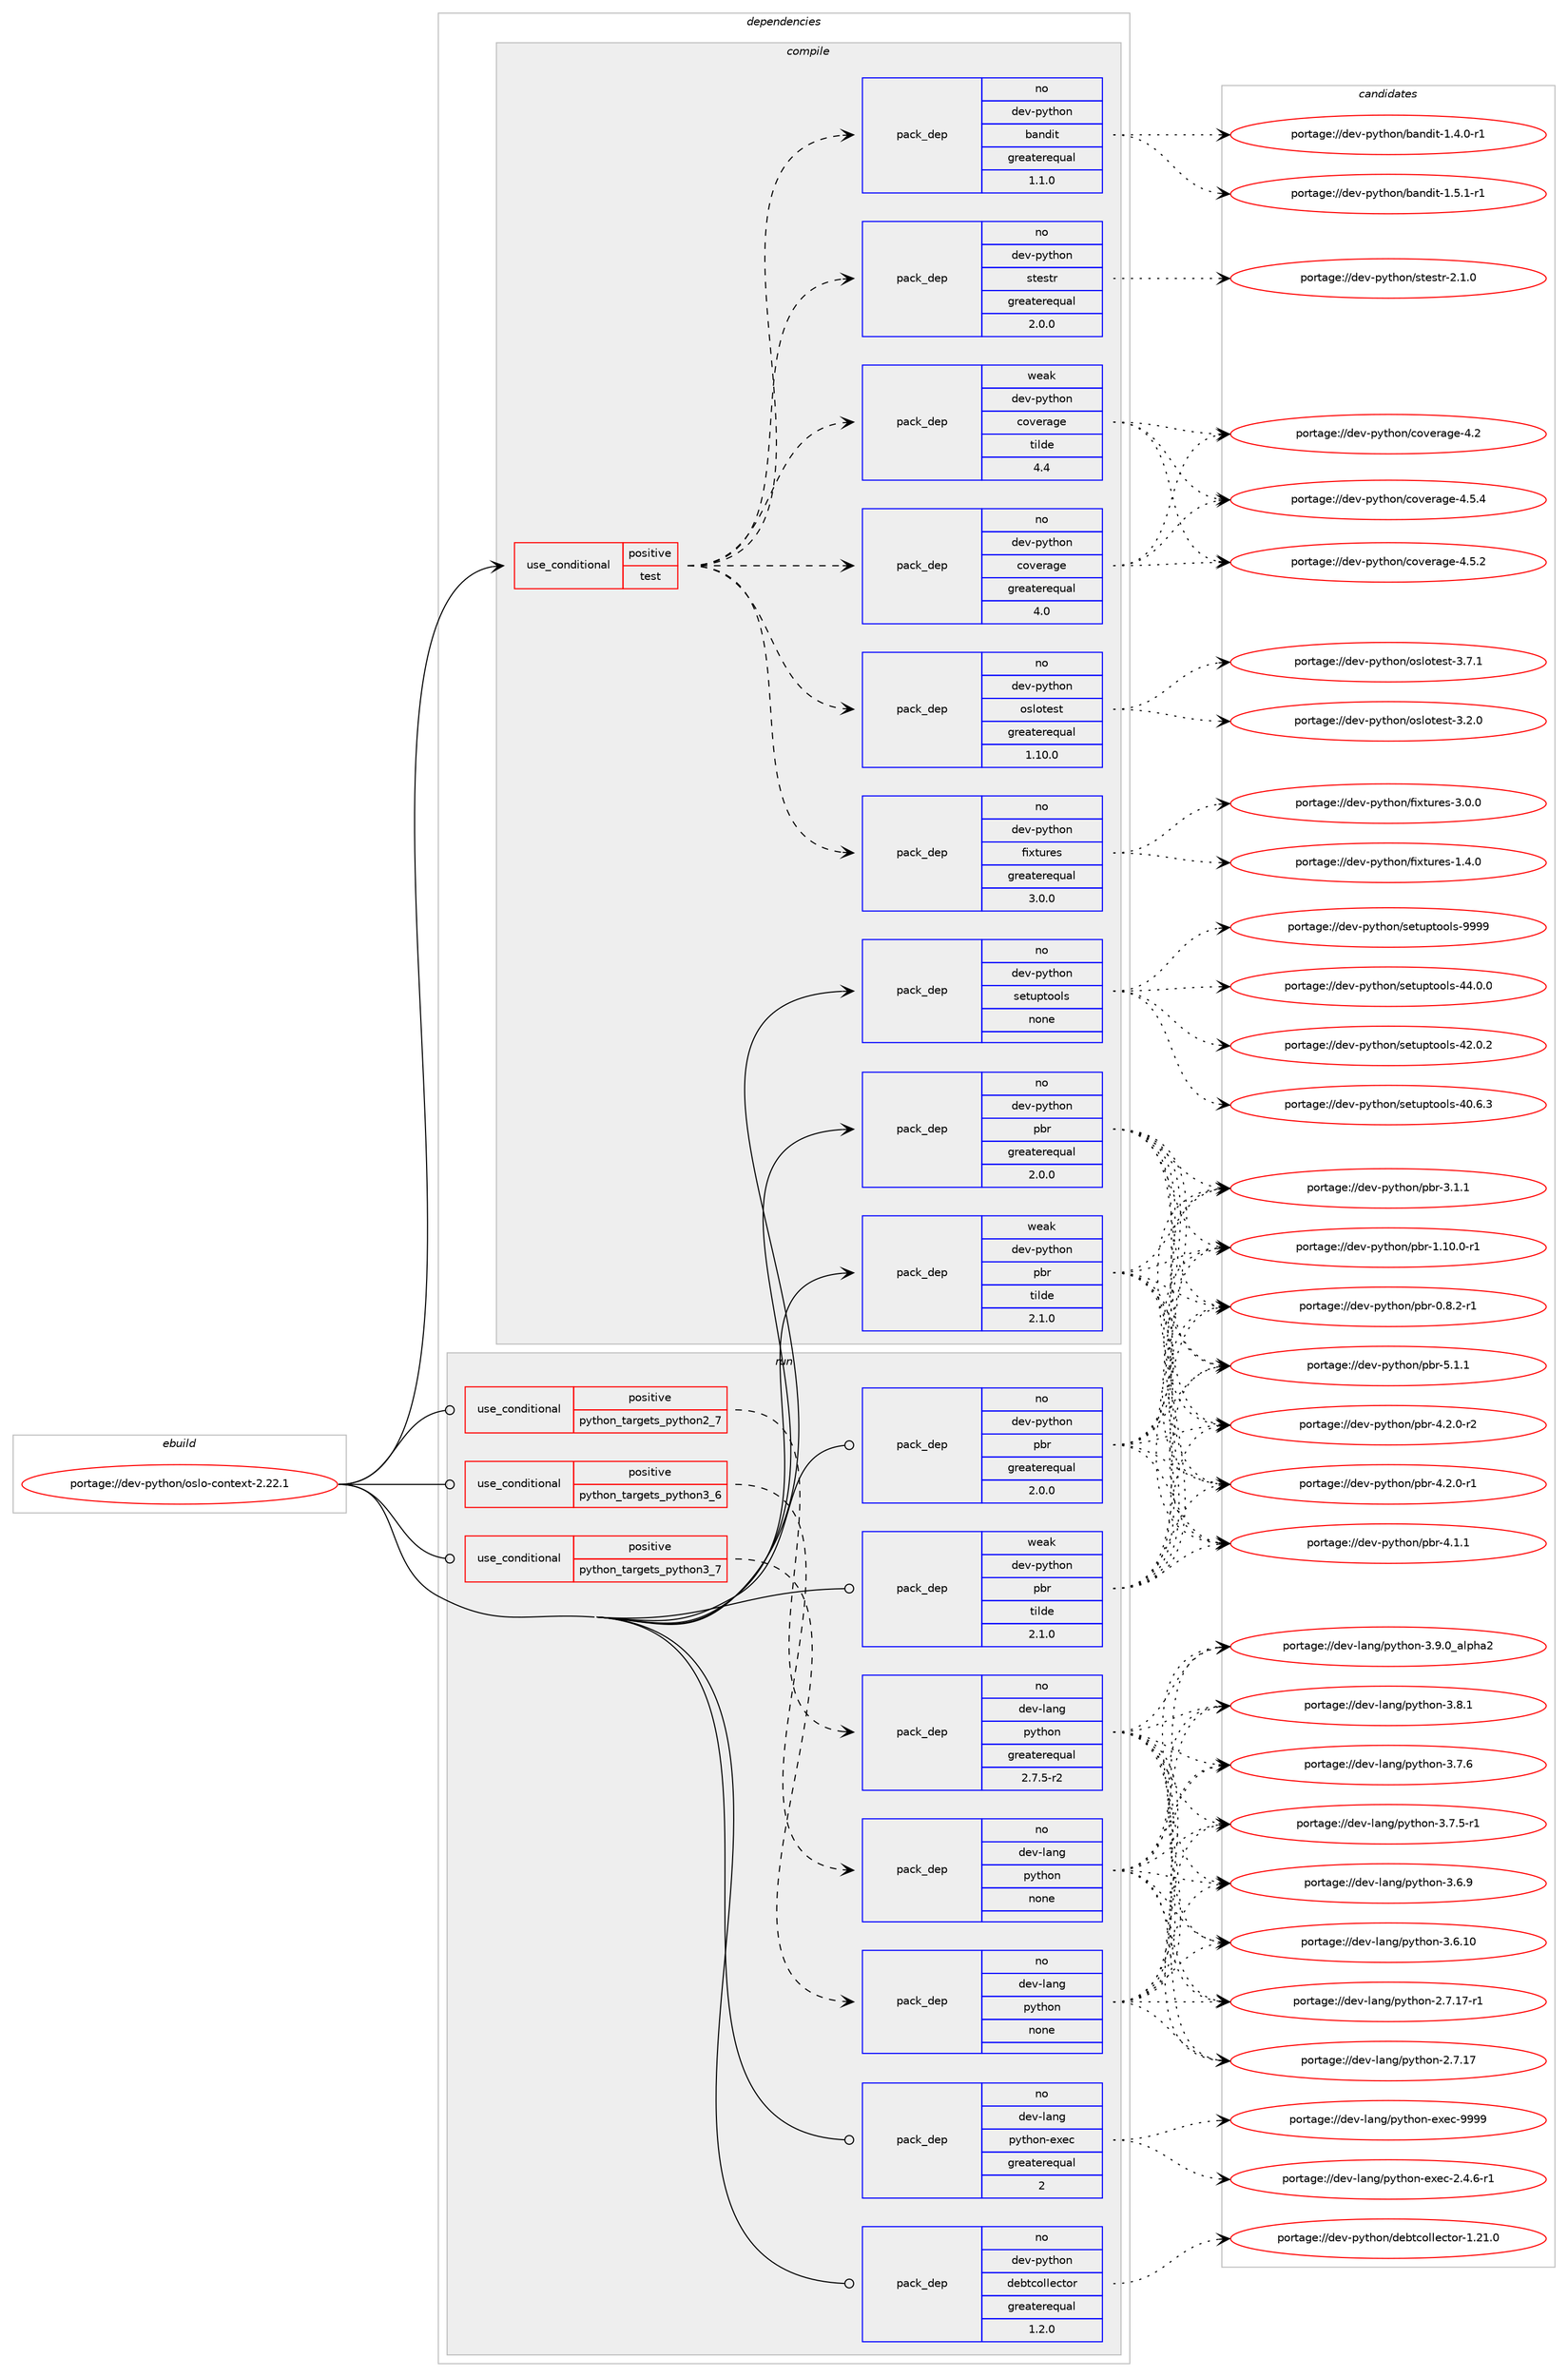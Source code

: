 digraph prolog {

# *************
# Graph options
# *************

newrank=true;
concentrate=true;
compound=true;
graph [rankdir=LR,fontname=Helvetica,fontsize=10,ranksep=1.5];#, ranksep=2.5, nodesep=0.2];
edge  [arrowhead=vee];
node  [fontname=Helvetica,fontsize=10];

# **********
# The ebuild
# **********

subgraph cluster_leftcol {
color=gray;
label=<<i>ebuild</i>>;
id [label="portage://dev-python/oslo-context-2.22.1", color=red, width=4, href="../dev-python/oslo-context-2.22.1.svg"];
}

# ****************
# The dependencies
# ****************

subgraph cluster_midcol {
color=gray;
label=<<i>dependencies</i>>;
subgraph cluster_compile {
fillcolor="#eeeeee";
style=filled;
label=<<i>compile</i>>;
subgraph cond111718 {
dependency445990 [label=<<TABLE BORDER="0" CELLBORDER="1" CELLSPACING="0" CELLPADDING="4"><TR><TD ROWSPAN="3" CELLPADDING="10">use_conditional</TD></TR><TR><TD>positive</TD></TR><TR><TD>test</TD></TR></TABLE>>, shape=none, color=red];
subgraph pack329297 {
dependency445991 [label=<<TABLE BORDER="0" CELLBORDER="1" CELLSPACING="0" CELLPADDING="4" WIDTH="220"><TR><TD ROWSPAN="6" CELLPADDING="30">pack_dep</TD></TR><TR><TD WIDTH="110">no</TD></TR><TR><TD>dev-python</TD></TR><TR><TD>fixtures</TD></TR><TR><TD>greaterequal</TD></TR><TR><TD>3.0.0</TD></TR></TABLE>>, shape=none, color=blue];
}
dependency445990:e -> dependency445991:w [weight=20,style="dashed",arrowhead="vee"];
subgraph pack329298 {
dependency445992 [label=<<TABLE BORDER="0" CELLBORDER="1" CELLSPACING="0" CELLPADDING="4" WIDTH="220"><TR><TD ROWSPAN="6" CELLPADDING="30">pack_dep</TD></TR><TR><TD WIDTH="110">no</TD></TR><TR><TD>dev-python</TD></TR><TR><TD>oslotest</TD></TR><TR><TD>greaterequal</TD></TR><TR><TD>1.10.0</TD></TR></TABLE>>, shape=none, color=blue];
}
dependency445990:e -> dependency445992:w [weight=20,style="dashed",arrowhead="vee"];
subgraph pack329299 {
dependency445993 [label=<<TABLE BORDER="0" CELLBORDER="1" CELLSPACING="0" CELLPADDING="4" WIDTH="220"><TR><TD ROWSPAN="6" CELLPADDING="30">pack_dep</TD></TR><TR><TD WIDTH="110">no</TD></TR><TR><TD>dev-python</TD></TR><TR><TD>coverage</TD></TR><TR><TD>greaterequal</TD></TR><TR><TD>4.0</TD></TR></TABLE>>, shape=none, color=blue];
}
dependency445990:e -> dependency445993:w [weight=20,style="dashed",arrowhead="vee"];
subgraph pack329300 {
dependency445994 [label=<<TABLE BORDER="0" CELLBORDER="1" CELLSPACING="0" CELLPADDING="4" WIDTH="220"><TR><TD ROWSPAN="6" CELLPADDING="30">pack_dep</TD></TR><TR><TD WIDTH="110">weak</TD></TR><TR><TD>dev-python</TD></TR><TR><TD>coverage</TD></TR><TR><TD>tilde</TD></TR><TR><TD>4.4</TD></TR></TABLE>>, shape=none, color=blue];
}
dependency445990:e -> dependency445994:w [weight=20,style="dashed",arrowhead="vee"];
subgraph pack329301 {
dependency445995 [label=<<TABLE BORDER="0" CELLBORDER="1" CELLSPACING="0" CELLPADDING="4" WIDTH="220"><TR><TD ROWSPAN="6" CELLPADDING="30">pack_dep</TD></TR><TR><TD WIDTH="110">no</TD></TR><TR><TD>dev-python</TD></TR><TR><TD>stestr</TD></TR><TR><TD>greaterequal</TD></TR><TR><TD>2.0.0</TD></TR></TABLE>>, shape=none, color=blue];
}
dependency445990:e -> dependency445995:w [weight=20,style="dashed",arrowhead="vee"];
subgraph pack329302 {
dependency445996 [label=<<TABLE BORDER="0" CELLBORDER="1" CELLSPACING="0" CELLPADDING="4" WIDTH="220"><TR><TD ROWSPAN="6" CELLPADDING="30">pack_dep</TD></TR><TR><TD WIDTH="110">no</TD></TR><TR><TD>dev-python</TD></TR><TR><TD>bandit</TD></TR><TR><TD>greaterequal</TD></TR><TR><TD>1.1.0</TD></TR></TABLE>>, shape=none, color=blue];
}
dependency445990:e -> dependency445996:w [weight=20,style="dashed",arrowhead="vee"];
}
id:e -> dependency445990:w [weight=20,style="solid",arrowhead="vee"];
subgraph pack329303 {
dependency445997 [label=<<TABLE BORDER="0" CELLBORDER="1" CELLSPACING="0" CELLPADDING="4" WIDTH="220"><TR><TD ROWSPAN="6" CELLPADDING="30">pack_dep</TD></TR><TR><TD WIDTH="110">no</TD></TR><TR><TD>dev-python</TD></TR><TR><TD>pbr</TD></TR><TR><TD>greaterequal</TD></TR><TR><TD>2.0.0</TD></TR></TABLE>>, shape=none, color=blue];
}
id:e -> dependency445997:w [weight=20,style="solid",arrowhead="vee"];
subgraph pack329304 {
dependency445998 [label=<<TABLE BORDER="0" CELLBORDER="1" CELLSPACING="0" CELLPADDING="4" WIDTH="220"><TR><TD ROWSPAN="6" CELLPADDING="30">pack_dep</TD></TR><TR><TD WIDTH="110">no</TD></TR><TR><TD>dev-python</TD></TR><TR><TD>setuptools</TD></TR><TR><TD>none</TD></TR><TR><TD></TD></TR></TABLE>>, shape=none, color=blue];
}
id:e -> dependency445998:w [weight=20,style="solid",arrowhead="vee"];
subgraph pack329305 {
dependency445999 [label=<<TABLE BORDER="0" CELLBORDER="1" CELLSPACING="0" CELLPADDING="4" WIDTH="220"><TR><TD ROWSPAN="6" CELLPADDING="30">pack_dep</TD></TR><TR><TD WIDTH="110">weak</TD></TR><TR><TD>dev-python</TD></TR><TR><TD>pbr</TD></TR><TR><TD>tilde</TD></TR><TR><TD>2.1.0</TD></TR></TABLE>>, shape=none, color=blue];
}
id:e -> dependency445999:w [weight=20,style="solid",arrowhead="vee"];
}
subgraph cluster_compileandrun {
fillcolor="#eeeeee";
style=filled;
label=<<i>compile and run</i>>;
}
subgraph cluster_run {
fillcolor="#eeeeee";
style=filled;
label=<<i>run</i>>;
subgraph cond111719 {
dependency446000 [label=<<TABLE BORDER="0" CELLBORDER="1" CELLSPACING="0" CELLPADDING="4"><TR><TD ROWSPAN="3" CELLPADDING="10">use_conditional</TD></TR><TR><TD>positive</TD></TR><TR><TD>python_targets_python2_7</TD></TR></TABLE>>, shape=none, color=red];
subgraph pack329306 {
dependency446001 [label=<<TABLE BORDER="0" CELLBORDER="1" CELLSPACING="0" CELLPADDING="4" WIDTH="220"><TR><TD ROWSPAN="6" CELLPADDING="30">pack_dep</TD></TR><TR><TD WIDTH="110">no</TD></TR><TR><TD>dev-lang</TD></TR><TR><TD>python</TD></TR><TR><TD>greaterequal</TD></TR><TR><TD>2.7.5-r2</TD></TR></TABLE>>, shape=none, color=blue];
}
dependency446000:e -> dependency446001:w [weight=20,style="dashed",arrowhead="vee"];
}
id:e -> dependency446000:w [weight=20,style="solid",arrowhead="odot"];
subgraph cond111720 {
dependency446002 [label=<<TABLE BORDER="0" CELLBORDER="1" CELLSPACING="0" CELLPADDING="4"><TR><TD ROWSPAN="3" CELLPADDING="10">use_conditional</TD></TR><TR><TD>positive</TD></TR><TR><TD>python_targets_python3_6</TD></TR></TABLE>>, shape=none, color=red];
subgraph pack329307 {
dependency446003 [label=<<TABLE BORDER="0" CELLBORDER="1" CELLSPACING="0" CELLPADDING="4" WIDTH="220"><TR><TD ROWSPAN="6" CELLPADDING="30">pack_dep</TD></TR><TR><TD WIDTH="110">no</TD></TR><TR><TD>dev-lang</TD></TR><TR><TD>python</TD></TR><TR><TD>none</TD></TR><TR><TD></TD></TR></TABLE>>, shape=none, color=blue];
}
dependency446002:e -> dependency446003:w [weight=20,style="dashed",arrowhead="vee"];
}
id:e -> dependency446002:w [weight=20,style="solid",arrowhead="odot"];
subgraph cond111721 {
dependency446004 [label=<<TABLE BORDER="0" CELLBORDER="1" CELLSPACING="0" CELLPADDING="4"><TR><TD ROWSPAN="3" CELLPADDING="10">use_conditional</TD></TR><TR><TD>positive</TD></TR><TR><TD>python_targets_python3_7</TD></TR></TABLE>>, shape=none, color=red];
subgraph pack329308 {
dependency446005 [label=<<TABLE BORDER="0" CELLBORDER="1" CELLSPACING="0" CELLPADDING="4" WIDTH="220"><TR><TD ROWSPAN="6" CELLPADDING="30">pack_dep</TD></TR><TR><TD WIDTH="110">no</TD></TR><TR><TD>dev-lang</TD></TR><TR><TD>python</TD></TR><TR><TD>none</TD></TR><TR><TD></TD></TR></TABLE>>, shape=none, color=blue];
}
dependency446004:e -> dependency446005:w [weight=20,style="dashed",arrowhead="vee"];
}
id:e -> dependency446004:w [weight=20,style="solid",arrowhead="odot"];
subgraph pack329309 {
dependency446006 [label=<<TABLE BORDER="0" CELLBORDER="1" CELLSPACING="0" CELLPADDING="4" WIDTH="220"><TR><TD ROWSPAN="6" CELLPADDING="30">pack_dep</TD></TR><TR><TD WIDTH="110">no</TD></TR><TR><TD>dev-lang</TD></TR><TR><TD>python-exec</TD></TR><TR><TD>greaterequal</TD></TR><TR><TD>2</TD></TR></TABLE>>, shape=none, color=blue];
}
id:e -> dependency446006:w [weight=20,style="solid",arrowhead="odot"];
subgraph pack329310 {
dependency446007 [label=<<TABLE BORDER="0" CELLBORDER="1" CELLSPACING="0" CELLPADDING="4" WIDTH="220"><TR><TD ROWSPAN="6" CELLPADDING="30">pack_dep</TD></TR><TR><TD WIDTH="110">no</TD></TR><TR><TD>dev-python</TD></TR><TR><TD>debtcollector</TD></TR><TR><TD>greaterequal</TD></TR><TR><TD>1.2.0</TD></TR></TABLE>>, shape=none, color=blue];
}
id:e -> dependency446007:w [weight=20,style="solid",arrowhead="odot"];
subgraph pack329311 {
dependency446008 [label=<<TABLE BORDER="0" CELLBORDER="1" CELLSPACING="0" CELLPADDING="4" WIDTH="220"><TR><TD ROWSPAN="6" CELLPADDING="30">pack_dep</TD></TR><TR><TD WIDTH="110">no</TD></TR><TR><TD>dev-python</TD></TR><TR><TD>pbr</TD></TR><TR><TD>greaterequal</TD></TR><TR><TD>2.0.0</TD></TR></TABLE>>, shape=none, color=blue];
}
id:e -> dependency446008:w [weight=20,style="solid",arrowhead="odot"];
subgraph pack329312 {
dependency446009 [label=<<TABLE BORDER="0" CELLBORDER="1" CELLSPACING="0" CELLPADDING="4" WIDTH="220"><TR><TD ROWSPAN="6" CELLPADDING="30">pack_dep</TD></TR><TR><TD WIDTH="110">weak</TD></TR><TR><TD>dev-python</TD></TR><TR><TD>pbr</TD></TR><TR><TD>tilde</TD></TR><TR><TD>2.1.0</TD></TR></TABLE>>, shape=none, color=blue];
}
id:e -> dependency446009:w [weight=20,style="solid",arrowhead="odot"];
}
}

# **************
# The candidates
# **************

subgraph cluster_choices {
rank=same;
color=gray;
label=<<i>candidates</i>>;

subgraph choice329297 {
color=black;
nodesep=1;
choice1001011184511212111610411111047102105120116117114101115455146484648 [label="portage://dev-python/fixtures-3.0.0", color=red, width=4,href="../dev-python/fixtures-3.0.0.svg"];
choice1001011184511212111610411111047102105120116117114101115454946524648 [label="portage://dev-python/fixtures-1.4.0", color=red, width=4,href="../dev-python/fixtures-1.4.0.svg"];
dependency445991:e -> choice1001011184511212111610411111047102105120116117114101115455146484648:w [style=dotted,weight="100"];
dependency445991:e -> choice1001011184511212111610411111047102105120116117114101115454946524648:w [style=dotted,weight="100"];
}
subgraph choice329298 {
color=black;
nodesep=1;
choice1001011184511212111610411111047111115108111116101115116455146554649 [label="portage://dev-python/oslotest-3.7.1", color=red, width=4,href="../dev-python/oslotest-3.7.1.svg"];
choice1001011184511212111610411111047111115108111116101115116455146504648 [label="portage://dev-python/oslotest-3.2.0", color=red, width=4,href="../dev-python/oslotest-3.2.0.svg"];
dependency445992:e -> choice1001011184511212111610411111047111115108111116101115116455146554649:w [style=dotted,weight="100"];
dependency445992:e -> choice1001011184511212111610411111047111115108111116101115116455146504648:w [style=dotted,weight="100"];
}
subgraph choice329299 {
color=black;
nodesep=1;
choice10010111845112121116104111110479911111810111497103101455246534652 [label="portage://dev-python/coverage-4.5.4", color=red, width=4,href="../dev-python/coverage-4.5.4.svg"];
choice10010111845112121116104111110479911111810111497103101455246534650 [label="portage://dev-python/coverage-4.5.2", color=red, width=4,href="../dev-python/coverage-4.5.2.svg"];
choice1001011184511212111610411111047991111181011149710310145524650 [label="portage://dev-python/coverage-4.2", color=red, width=4,href="../dev-python/coverage-4.2.svg"];
dependency445993:e -> choice10010111845112121116104111110479911111810111497103101455246534652:w [style=dotted,weight="100"];
dependency445993:e -> choice10010111845112121116104111110479911111810111497103101455246534650:w [style=dotted,weight="100"];
dependency445993:e -> choice1001011184511212111610411111047991111181011149710310145524650:w [style=dotted,weight="100"];
}
subgraph choice329300 {
color=black;
nodesep=1;
choice10010111845112121116104111110479911111810111497103101455246534652 [label="portage://dev-python/coverage-4.5.4", color=red, width=4,href="../dev-python/coverage-4.5.4.svg"];
choice10010111845112121116104111110479911111810111497103101455246534650 [label="portage://dev-python/coverage-4.5.2", color=red, width=4,href="../dev-python/coverage-4.5.2.svg"];
choice1001011184511212111610411111047991111181011149710310145524650 [label="portage://dev-python/coverage-4.2", color=red, width=4,href="../dev-python/coverage-4.2.svg"];
dependency445994:e -> choice10010111845112121116104111110479911111810111497103101455246534652:w [style=dotted,weight="100"];
dependency445994:e -> choice10010111845112121116104111110479911111810111497103101455246534650:w [style=dotted,weight="100"];
dependency445994:e -> choice1001011184511212111610411111047991111181011149710310145524650:w [style=dotted,weight="100"];
}
subgraph choice329301 {
color=black;
nodesep=1;
choice1001011184511212111610411111047115116101115116114455046494648 [label="portage://dev-python/stestr-2.1.0", color=red, width=4,href="../dev-python/stestr-2.1.0.svg"];
dependency445995:e -> choice1001011184511212111610411111047115116101115116114455046494648:w [style=dotted,weight="100"];
}
subgraph choice329302 {
color=black;
nodesep=1;
choice100101118451121211161041111104798971101001051164549465346494511449 [label="portage://dev-python/bandit-1.5.1-r1", color=red, width=4,href="../dev-python/bandit-1.5.1-r1.svg"];
choice100101118451121211161041111104798971101001051164549465246484511449 [label="portage://dev-python/bandit-1.4.0-r1", color=red, width=4,href="../dev-python/bandit-1.4.0-r1.svg"];
dependency445996:e -> choice100101118451121211161041111104798971101001051164549465346494511449:w [style=dotted,weight="100"];
dependency445996:e -> choice100101118451121211161041111104798971101001051164549465246484511449:w [style=dotted,weight="100"];
}
subgraph choice329303 {
color=black;
nodesep=1;
choice100101118451121211161041111104711298114455346494649 [label="portage://dev-python/pbr-5.1.1", color=red, width=4,href="../dev-python/pbr-5.1.1.svg"];
choice1001011184511212111610411111047112981144552465046484511450 [label="portage://dev-python/pbr-4.2.0-r2", color=red, width=4,href="../dev-python/pbr-4.2.0-r2.svg"];
choice1001011184511212111610411111047112981144552465046484511449 [label="portage://dev-python/pbr-4.2.0-r1", color=red, width=4,href="../dev-python/pbr-4.2.0-r1.svg"];
choice100101118451121211161041111104711298114455246494649 [label="portage://dev-python/pbr-4.1.1", color=red, width=4,href="../dev-python/pbr-4.1.1.svg"];
choice100101118451121211161041111104711298114455146494649 [label="portage://dev-python/pbr-3.1.1", color=red, width=4,href="../dev-python/pbr-3.1.1.svg"];
choice100101118451121211161041111104711298114454946494846484511449 [label="portage://dev-python/pbr-1.10.0-r1", color=red, width=4,href="../dev-python/pbr-1.10.0-r1.svg"];
choice1001011184511212111610411111047112981144548465646504511449 [label="portage://dev-python/pbr-0.8.2-r1", color=red, width=4,href="../dev-python/pbr-0.8.2-r1.svg"];
dependency445997:e -> choice100101118451121211161041111104711298114455346494649:w [style=dotted,weight="100"];
dependency445997:e -> choice1001011184511212111610411111047112981144552465046484511450:w [style=dotted,weight="100"];
dependency445997:e -> choice1001011184511212111610411111047112981144552465046484511449:w [style=dotted,weight="100"];
dependency445997:e -> choice100101118451121211161041111104711298114455246494649:w [style=dotted,weight="100"];
dependency445997:e -> choice100101118451121211161041111104711298114455146494649:w [style=dotted,weight="100"];
dependency445997:e -> choice100101118451121211161041111104711298114454946494846484511449:w [style=dotted,weight="100"];
dependency445997:e -> choice1001011184511212111610411111047112981144548465646504511449:w [style=dotted,weight="100"];
}
subgraph choice329304 {
color=black;
nodesep=1;
choice10010111845112121116104111110471151011161171121161111111081154557575757 [label="portage://dev-python/setuptools-9999", color=red, width=4,href="../dev-python/setuptools-9999.svg"];
choice100101118451121211161041111104711510111611711211611111110811545525246484648 [label="portage://dev-python/setuptools-44.0.0", color=red, width=4,href="../dev-python/setuptools-44.0.0.svg"];
choice100101118451121211161041111104711510111611711211611111110811545525046484650 [label="portage://dev-python/setuptools-42.0.2", color=red, width=4,href="../dev-python/setuptools-42.0.2.svg"];
choice100101118451121211161041111104711510111611711211611111110811545524846544651 [label="portage://dev-python/setuptools-40.6.3", color=red, width=4,href="../dev-python/setuptools-40.6.3.svg"];
dependency445998:e -> choice10010111845112121116104111110471151011161171121161111111081154557575757:w [style=dotted,weight="100"];
dependency445998:e -> choice100101118451121211161041111104711510111611711211611111110811545525246484648:w [style=dotted,weight="100"];
dependency445998:e -> choice100101118451121211161041111104711510111611711211611111110811545525046484650:w [style=dotted,weight="100"];
dependency445998:e -> choice100101118451121211161041111104711510111611711211611111110811545524846544651:w [style=dotted,weight="100"];
}
subgraph choice329305 {
color=black;
nodesep=1;
choice100101118451121211161041111104711298114455346494649 [label="portage://dev-python/pbr-5.1.1", color=red, width=4,href="../dev-python/pbr-5.1.1.svg"];
choice1001011184511212111610411111047112981144552465046484511450 [label="portage://dev-python/pbr-4.2.0-r2", color=red, width=4,href="../dev-python/pbr-4.2.0-r2.svg"];
choice1001011184511212111610411111047112981144552465046484511449 [label="portage://dev-python/pbr-4.2.0-r1", color=red, width=4,href="../dev-python/pbr-4.2.0-r1.svg"];
choice100101118451121211161041111104711298114455246494649 [label="portage://dev-python/pbr-4.1.1", color=red, width=4,href="../dev-python/pbr-4.1.1.svg"];
choice100101118451121211161041111104711298114455146494649 [label="portage://dev-python/pbr-3.1.1", color=red, width=4,href="../dev-python/pbr-3.1.1.svg"];
choice100101118451121211161041111104711298114454946494846484511449 [label="portage://dev-python/pbr-1.10.0-r1", color=red, width=4,href="../dev-python/pbr-1.10.0-r1.svg"];
choice1001011184511212111610411111047112981144548465646504511449 [label="portage://dev-python/pbr-0.8.2-r1", color=red, width=4,href="../dev-python/pbr-0.8.2-r1.svg"];
dependency445999:e -> choice100101118451121211161041111104711298114455346494649:w [style=dotted,weight="100"];
dependency445999:e -> choice1001011184511212111610411111047112981144552465046484511450:w [style=dotted,weight="100"];
dependency445999:e -> choice1001011184511212111610411111047112981144552465046484511449:w [style=dotted,weight="100"];
dependency445999:e -> choice100101118451121211161041111104711298114455246494649:w [style=dotted,weight="100"];
dependency445999:e -> choice100101118451121211161041111104711298114455146494649:w [style=dotted,weight="100"];
dependency445999:e -> choice100101118451121211161041111104711298114454946494846484511449:w [style=dotted,weight="100"];
dependency445999:e -> choice1001011184511212111610411111047112981144548465646504511449:w [style=dotted,weight="100"];
}
subgraph choice329306 {
color=black;
nodesep=1;
choice10010111845108971101034711212111610411111045514657464895971081121049750 [label="portage://dev-lang/python-3.9.0_alpha2", color=red, width=4,href="../dev-lang/python-3.9.0_alpha2.svg"];
choice100101118451089711010347112121116104111110455146564649 [label="portage://dev-lang/python-3.8.1", color=red, width=4,href="../dev-lang/python-3.8.1.svg"];
choice100101118451089711010347112121116104111110455146554654 [label="portage://dev-lang/python-3.7.6", color=red, width=4,href="../dev-lang/python-3.7.6.svg"];
choice1001011184510897110103471121211161041111104551465546534511449 [label="portage://dev-lang/python-3.7.5-r1", color=red, width=4,href="../dev-lang/python-3.7.5-r1.svg"];
choice100101118451089711010347112121116104111110455146544657 [label="portage://dev-lang/python-3.6.9", color=red, width=4,href="../dev-lang/python-3.6.9.svg"];
choice10010111845108971101034711212111610411111045514654464948 [label="portage://dev-lang/python-3.6.10", color=red, width=4,href="../dev-lang/python-3.6.10.svg"];
choice100101118451089711010347112121116104111110455046554649554511449 [label="portage://dev-lang/python-2.7.17-r1", color=red, width=4,href="../dev-lang/python-2.7.17-r1.svg"];
choice10010111845108971101034711212111610411111045504655464955 [label="portage://dev-lang/python-2.7.17", color=red, width=4,href="../dev-lang/python-2.7.17.svg"];
dependency446001:e -> choice10010111845108971101034711212111610411111045514657464895971081121049750:w [style=dotted,weight="100"];
dependency446001:e -> choice100101118451089711010347112121116104111110455146564649:w [style=dotted,weight="100"];
dependency446001:e -> choice100101118451089711010347112121116104111110455146554654:w [style=dotted,weight="100"];
dependency446001:e -> choice1001011184510897110103471121211161041111104551465546534511449:w [style=dotted,weight="100"];
dependency446001:e -> choice100101118451089711010347112121116104111110455146544657:w [style=dotted,weight="100"];
dependency446001:e -> choice10010111845108971101034711212111610411111045514654464948:w [style=dotted,weight="100"];
dependency446001:e -> choice100101118451089711010347112121116104111110455046554649554511449:w [style=dotted,weight="100"];
dependency446001:e -> choice10010111845108971101034711212111610411111045504655464955:w [style=dotted,weight="100"];
}
subgraph choice329307 {
color=black;
nodesep=1;
choice10010111845108971101034711212111610411111045514657464895971081121049750 [label="portage://dev-lang/python-3.9.0_alpha2", color=red, width=4,href="../dev-lang/python-3.9.0_alpha2.svg"];
choice100101118451089711010347112121116104111110455146564649 [label="portage://dev-lang/python-3.8.1", color=red, width=4,href="../dev-lang/python-3.8.1.svg"];
choice100101118451089711010347112121116104111110455146554654 [label="portage://dev-lang/python-3.7.6", color=red, width=4,href="../dev-lang/python-3.7.6.svg"];
choice1001011184510897110103471121211161041111104551465546534511449 [label="portage://dev-lang/python-3.7.5-r1", color=red, width=4,href="../dev-lang/python-3.7.5-r1.svg"];
choice100101118451089711010347112121116104111110455146544657 [label="portage://dev-lang/python-3.6.9", color=red, width=4,href="../dev-lang/python-3.6.9.svg"];
choice10010111845108971101034711212111610411111045514654464948 [label="portage://dev-lang/python-3.6.10", color=red, width=4,href="../dev-lang/python-3.6.10.svg"];
choice100101118451089711010347112121116104111110455046554649554511449 [label="portage://dev-lang/python-2.7.17-r1", color=red, width=4,href="../dev-lang/python-2.7.17-r1.svg"];
choice10010111845108971101034711212111610411111045504655464955 [label="portage://dev-lang/python-2.7.17", color=red, width=4,href="../dev-lang/python-2.7.17.svg"];
dependency446003:e -> choice10010111845108971101034711212111610411111045514657464895971081121049750:w [style=dotted,weight="100"];
dependency446003:e -> choice100101118451089711010347112121116104111110455146564649:w [style=dotted,weight="100"];
dependency446003:e -> choice100101118451089711010347112121116104111110455146554654:w [style=dotted,weight="100"];
dependency446003:e -> choice1001011184510897110103471121211161041111104551465546534511449:w [style=dotted,weight="100"];
dependency446003:e -> choice100101118451089711010347112121116104111110455146544657:w [style=dotted,weight="100"];
dependency446003:e -> choice10010111845108971101034711212111610411111045514654464948:w [style=dotted,weight="100"];
dependency446003:e -> choice100101118451089711010347112121116104111110455046554649554511449:w [style=dotted,weight="100"];
dependency446003:e -> choice10010111845108971101034711212111610411111045504655464955:w [style=dotted,weight="100"];
}
subgraph choice329308 {
color=black;
nodesep=1;
choice10010111845108971101034711212111610411111045514657464895971081121049750 [label="portage://dev-lang/python-3.9.0_alpha2", color=red, width=4,href="../dev-lang/python-3.9.0_alpha2.svg"];
choice100101118451089711010347112121116104111110455146564649 [label="portage://dev-lang/python-3.8.1", color=red, width=4,href="../dev-lang/python-3.8.1.svg"];
choice100101118451089711010347112121116104111110455146554654 [label="portage://dev-lang/python-3.7.6", color=red, width=4,href="../dev-lang/python-3.7.6.svg"];
choice1001011184510897110103471121211161041111104551465546534511449 [label="portage://dev-lang/python-3.7.5-r1", color=red, width=4,href="../dev-lang/python-3.7.5-r1.svg"];
choice100101118451089711010347112121116104111110455146544657 [label="portage://dev-lang/python-3.6.9", color=red, width=4,href="../dev-lang/python-3.6.9.svg"];
choice10010111845108971101034711212111610411111045514654464948 [label="portage://dev-lang/python-3.6.10", color=red, width=4,href="../dev-lang/python-3.6.10.svg"];
choice100101118451089711010347112121116104111110455046554649554511449 [label="portage://dev-lang/python-2.7.17-r1", color=red, width=4,href="../dev-lang/python-2.7.17-r1.svg"];
choice10010111845108971101034711212111610411111045504655464955 [label="portage://dev-lang/python-2.7.17", color=red, width=4,href="../dev-lang/python-2.7.17.svg"];
dependency446005:e -> choice10010111845108971101034711212111610411111045514657464895971081121049750:w [style=dotted,weight="100"];
dependency446005:e -> choice100101118451089711010347112121116104111110455146564649:w [style=dotted,weight="100"];
dependency446005:e -> choice100101118451089711010347112121116104111110455146554654:w [style=dotted,weight="100"];
dependency446005:e -> choice1001011184510897110103471121211161041111104551465546534511449:w [style=dotted,weight="100"];
dependency446005:e -> choice100101118451089711010347112121116104111110455146544657:w [style=dotted,weight="100"];
dependency446005:e -> choice10010111845108971101034711212111610411111045514654464948:w [style=dotted,weight="100"];
dependency446005:e -> choice100101118451089711010347112121116104111110455046554649554511449:w [style=dotted,weight="100"];
dependency446005:e -> choice10010111845108971101034711212111610411111045504655464955:w [style=dotted,weight="100"];
}
subgraph choice329309 {
color=black;
nodesep=1;
choice10010111845108971101034711212111610411111045101120101994557575757 [label="portage://dev-lang/python-exec-9999", color=red, width=4,href="../dev-lang/python-exec-9999.svg"];
choice10010111845108971101034711212111610411111045101120101994550465246544511449 [label="portage://dev-lang/python-exec-2.4.6-r1", color=red, width=4,href="../dev-lang/python-exec-2.4.6-r1.svg"];
dependency446006:e -> choice10010111845108971101034711212111610411111045101120101994557575757:w [style=dotted,weight="100"];
dependency446006:e -> choice10010111845108971101034711212111610411111045101120101994550465246544511449:w [style=dotted,weight="100"];
}
subgraph choice329310 {
color=black;
nodesep=1;
choice100101118451121211161041111104710010198116991111081081019911611111445494650494648 [label="portage://dev-python/debtcollector-1.21.0", color=red, width=4,href="../dev-python/debtcollector-1.21.0.svg"];
dependency446007:e -> choice100101118451121211161041111104710010198116991111081081019911611111445494650494648:w [style=dotted,weight="100"];
}
subgraph choice329311 {
color=black;
nodesep=1;
choice100101118451121211161041111104711298114455346494649 [label="portage://dev-python/pbr-5.1.1", color=red, width=4,href="../dev-python/pbr-5.1.1.svg"];
choice1001011184511212111610411111047112981144552465046484511450 [label="portage://dev-python/pbr-4.2.0-r2", color=red, width=4,href="../dev-python/pbr-4.2.0-r2.svg"];
choice1001011184511212111610411111047112981144552465046484511449 [label="portage://dev-python/pbr-4.2.0-r1", color=red, width=4,href="../dev-python/pbr-4.2.0-r1.svg"];
choice100101118451121211161041111104711298114455246494649 [label="portage://dev-python/pbr-4.1.1", color=red, width=4,href="../dev-python/pbr-4.1.1.svg"];
choice100101118451121211161041111104711298114455146494649 [label="portage://dev-python/pbr-3.1.1", color=red, width=4,href="../dev-python/pbr-3.1.1.svg"];
choice100101118451121211161041111104711298114454946494846484511449 [label="portage://dev-python/pbr-1.10.0-r1", color=red, width=4,href="../dev-python/pbr-1.10.0-r1.svg"];
choice1001011184511212111610411111047112981144548465646504511449 [label="portage://dev-python/pbr-0.8.2-r1", color=red, width=4,href="../dev-python/pbr-0.8.2-r1.svg"];
dependency446008:e -> choice100101118451121211161041111104711298114455346494649:w [style=dotted,weight="100"];
dependency446008:e -> choice1001011184511212111610411111047112981144552465046484511450:w [style=dotted,weight="100"];
dependency446008:e -> choice1001011184511212111610411111047112981144552465046484511449:w [style=dotted,weight="100"];
dependency446008:e -> choice100101118451121211161041111104711298114455246494649:w [style=dotted,weight="100"];
dependency446008:e -> choice100101118451121211161041111104711298114455146494649:w [style=dotted,weight="100"];
dependency446008:e -> choice100101118451121211161041111104711298114454946494846484511449:w [style=dotted,weight="100"];
dependency446008:e -> choice1001011184511212111610411111047112981144548465646504511449:w [style=dotted,weight="100"];
}
subgraph choice329312 {
color=black;
nodesep=1;
choice100101118451121211161041111104711298114455346494649 [label="portage://dev-python/pbr-5.1.1", color=red, width=4,href="../dev-python/pbr-5.1.1.svg"];
choice1001011184511212111610411111047112981144552465046484511450 [label="portage://dev-python/pbr-4.2.0-r2", color=red, width=4,href="../dev-python/pbr-4.2.0-r2.svg"];
choice1001011184511212111610411111047112981144552465046484511449 [label="portage://dev-python/pbr-4.2.0-r1", color=red, width=4,href="../dev-python/pbr-4.2.0-r1.svg"];
choice100101118451121211161041111104711298114455246494649 [label="portage://dev-python/pbr-4.1.1", color=red, width=4,href="../dev-python/pbr-4.1.1.svg"];
choice100101118451121211161041111104711298114455146494649 [label="portage://dev-python/pbr-3.1.1", color=red, width=4,href="../dev-python/pbr-3.1.1.svg"];
choice100101118451121211161041111104711298114454946494846484511449 [label="portage://dev-python/pbr-1.10.0-r1", color=red, width=4,href="../dev-python/pbr-1.10.0-r1.svg"];
choice1001011184511212111610411111047112981144548465646504511449 [label="portage://dev-python/pbr-0.8.2-r1", color=red, width=4,href="../dev-python/pbr-0.8.2-r1.svg"];
dependency446009:e -> choice100101118451121211161041111104711298114455346494649:w [style=dotted,weight="100"];
dependency446009:e -> choice1001011184511212111610411111047112981144552465046484511450:w [style=dotted,weight="100"];
dependency446009:e -> choice1001011184511212111610411111047112981144552465046484511449:w [style=dotted,weight="100"];
dependency446009:e -> choice100101118451121211161041111104711298114455246494649:w [style=dotted,weight="100"];
dependency446009:e -> choice100101118451121211161041111104711298114455146494649:w [style=dotted,weight="100"];
dependency446009:e -> choice100101118451121211161041111104711298114454946494846484511449:w [style=dotted,weight="100"];
dependency446009:e -> choice1001011184511212111610411111047112981144548465646504511449:w [style=dotted,weight="100"];
}
}

}
